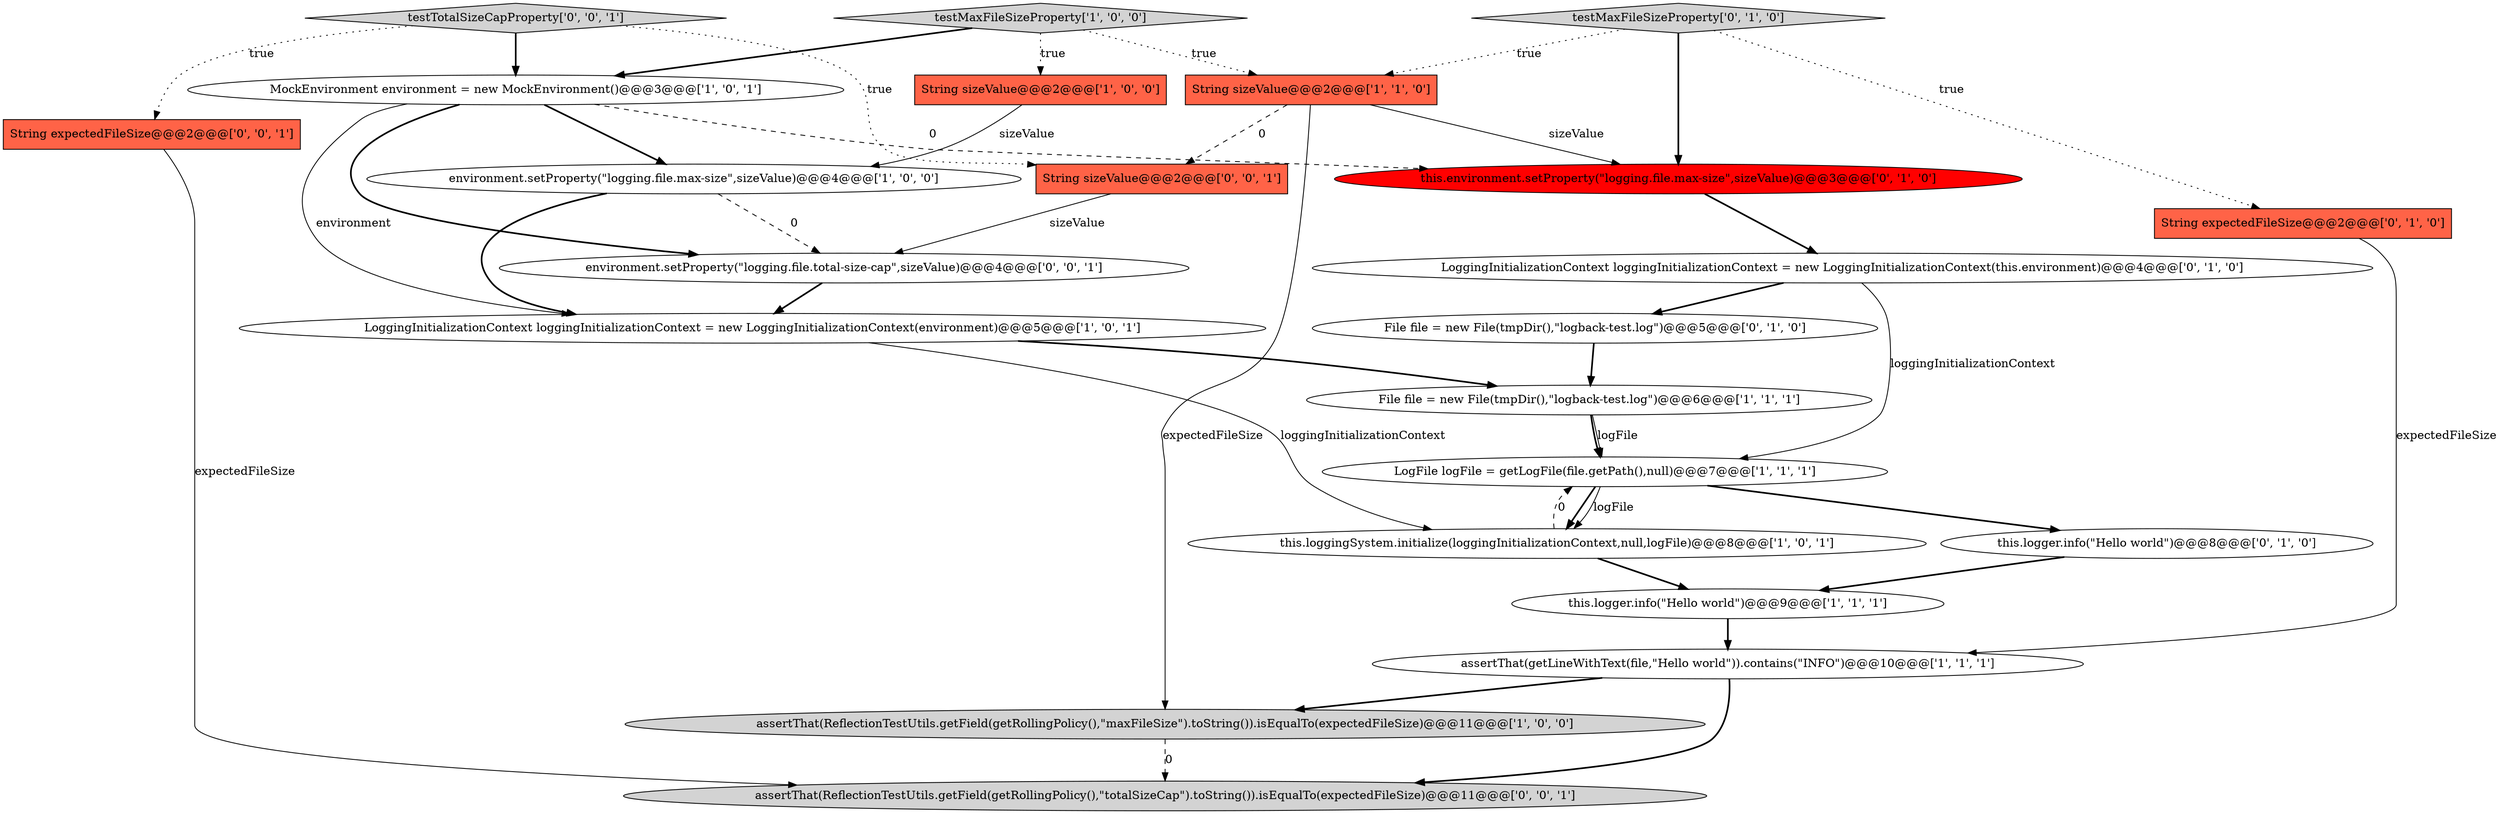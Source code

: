 digraph {
16 [style = filled, label = "LoggingInitializationContext loggingInitializationContext = new LoggingInitializationContext(this.environment)@@@4@@@['0', '1', '0']", fillcolor = white, shape = ellipse image = "AAA0AAABBB2BBB"];
18 [style = filled, label = "String expectedFileSize@@@2@@@['0', '0', '1']", fillcolor = tomato, shape = box image = "AAA0AAABBB3BBB"];
7 [style = filled, label = "String sizeValue@@@2@@@['1', '1', '0']", fillcolor = tomato, shape = box image = "AAA0AAABBB1BBB"];
8 [style = filled, label = "LoggingInitializationContext loggingInitializationContext = new LoggingInitializationContext(environment)@@@5@@@['1', '0', '1']", fillcolor = white, shape = ellipse image = "AAA0AAABBB1BBB"];
9 [style = filled, label = "LogFile logFile = getLogFile(file.getPath(),null)@@@7@@@['1', '1', '1']", fillcolor = white, shape = ellipse image = "AAA0AAABBB1BBB"];
3 [style = filled, label = "String sizeValue@@@2@@@['1', '0', '0']", fillcolor = tomato, shape = box image = "AAA0AAABBB1BBB"];
2 [style = filled, label = "testMaxFileSizeProperty['1', '0', '0']", fillcolor = lightgray, shape = diamond image = "AAA0AAABBB1BBB"];
21 [style = filled, label = "assertThat(ReflectionTestUtils.getField(getRollingPolicy(),\"totalSizeCap\").toString()).isEqualTo(expectedFileSize)@@@11@@@['0', '0', '1']", fillcolor = lightgray, shape = ellipse image = "AAA0AAABBB3BBB"];
11 [style = filled, label = "assertThat(ReflectionTestUtils.getField(getRollingPolicy(),\"maxFileSize\").toString()).isEqualTo(expectedFileSize)@@@11@@@['1', '0', '0']", fillcolor = lightgray, shape = ellipse image = "AAA0AAABBB1BBB"];
13 [style = filled, label = "this.logger.info(\"Hello world\")@@@8@@@['0', '1', '0']", fillcolor = white, shape = ellipse image = "AAA0AAABBB2BBB"];
19 [style = filled, label = "environment.setProperty(\"logging.file.total-size-cap\",sizeValue)@@@4@@@['0', '0', '1']", fillcolor = white, shape = ellipse image = "AAA0AAABBB3BBB"];
17 [style = filled, label = "File file = new File(tmpDir(),\"logback-test.log\")@@@5@@@['0', '1', '0']", fillcolor = white, shape = ellipse image = "AAA0AAABBB2BBB"];
0 [style = filled, label = "File file = new File(tmpDir(),\"logback-test.log\")@@@6@@@['1', '1', '1']", fillcolor = white, shape = ellipse image = "AAA0AAABBB1BBB"];
22 [style = filled, label = "String sizeValue@@@2@@@['0', '0', '1']", fillcolor = tomato, shape = box image = "AAA0AAABBB3BBB"];
4 [style = filled, label = "MockEnvironment environment = new MockEnvironment()@@@3@@@['1', '0', '1']", fillcolor = white, shape = ellipse image = "AAA0AAABBB1BBB"];
20 [style = filled, label = "testTotalSizeCapProperty['0', '0', '1']", fillcolor = lightgray, shape = diamond image = "AAA0AAABBB3BBB"];
10 [style = filled, label = "assertThat(getLineWithText(file,\"Hello world\")).contains(\"INFO\")@@@10@@@['1', '1', '1']", fillcolor = white, shape = ellipse image = "AAA0AAABBB1BBB"];
6 [style = filled, label = "this.loggingSystem.initialize(loggingInitializationContext,null,logFile)@@@8@@@['1', '0', '1']", fillcolor = white, shape = ellipse image = "AAA0AAABBB1BBB"];
15 [style = filled, label = "this.environment.setProperty(\"logging.file.max-size\",sizeValue)@@@3@@@['0', '1', '0']", fillcolor = red, shape = ellipse image = "AAA1AAABBB2BBB"];
14 [style = filled, label = "String expectedFileSize@@@2@@@['0', '1', '0']", fillcolor = tomato, shape = box image = "AAA0AAABBB2BBB"];
5 [style = filled, label = "environment.setProperty(\"logging.file.max-size\",sizeValue)@@@4@@@['1', '0', '0']", fillcolor = white, shape = ellipse image = "AAA0AAABBB1BBB"];
12 [style = filled, label = "testMaxFileSizeProperty['0', '1', '0']", fillcolor = lightgray, shape = diamond image = "AAA0AAABBB2BBB"];
1 [style = filled, label = "this.logger.info(\"Hello world\")@@@9@@@['1', '1', '1']", fillcolor = white, shape = ellipse image = "AAA0AAABBB1BBB"];
2->3 [style = dotted, label="true"];
5->8 [style = bold, label=""];
18->21 [style = solid, label="expectedFileSize"];
0->9 [style = bold, label=""];
7->15 [style = solid, label="sizeValue"];
0->9 [style = solid, label="logFile"];
4->8 [style = solid, label="environment"];
6->9 [style = dashed, label="0"];
12->15 [style = bold, label=""];
8->6 [style = solid, label="loggingInitializationContext"];
4->19 [style = bold, label=""];
22->19 [style = solid, label="sizeValue"];
10->21 [style = bold, label=""];
16->17 [style = bold, label=""];
15->16 [style = bold, label=""];
2->4 [style = bold, label=""];
13->1 [style = bold, label=""];
14->10 [style = solid, label="expectedFileSize"];
19->8 [style = bold, label=""];
9->6 [style = bold, label=""];
3->5 [style = solid, label="sizeValue"];
20->4 [style = bold, label=""];
8->0 [style = bold, label=""];
6->1 [style = bold, label=""];
12->14 [style = dotted, label="true"];
17->0 [style = bold, label=""];
7->11 [style = solid, label="expectedFileSize"];
2->7 [style = dotted, label="true"];
4->15 [style = dashed, label="0"];
20->18 [style = dotted, label="true"];
20->22 [style = dotted, label="true"];
9->6 [style = solid, label="logFile"];
12->7 [style = dotted, label="true"];
1->10 [style = bold, label=""];
16->9 [style = solid, label="loggingInitializationContext"];
5->19 [style = dashed, label="0"];
4->5 [style = bold, label=""];
7->22 [style = dashed, label="0"];
9->13 [style = bold, label=""];
10->11 [style = bold, label=""];
11->21 [style = dashed, label="0"];
}
